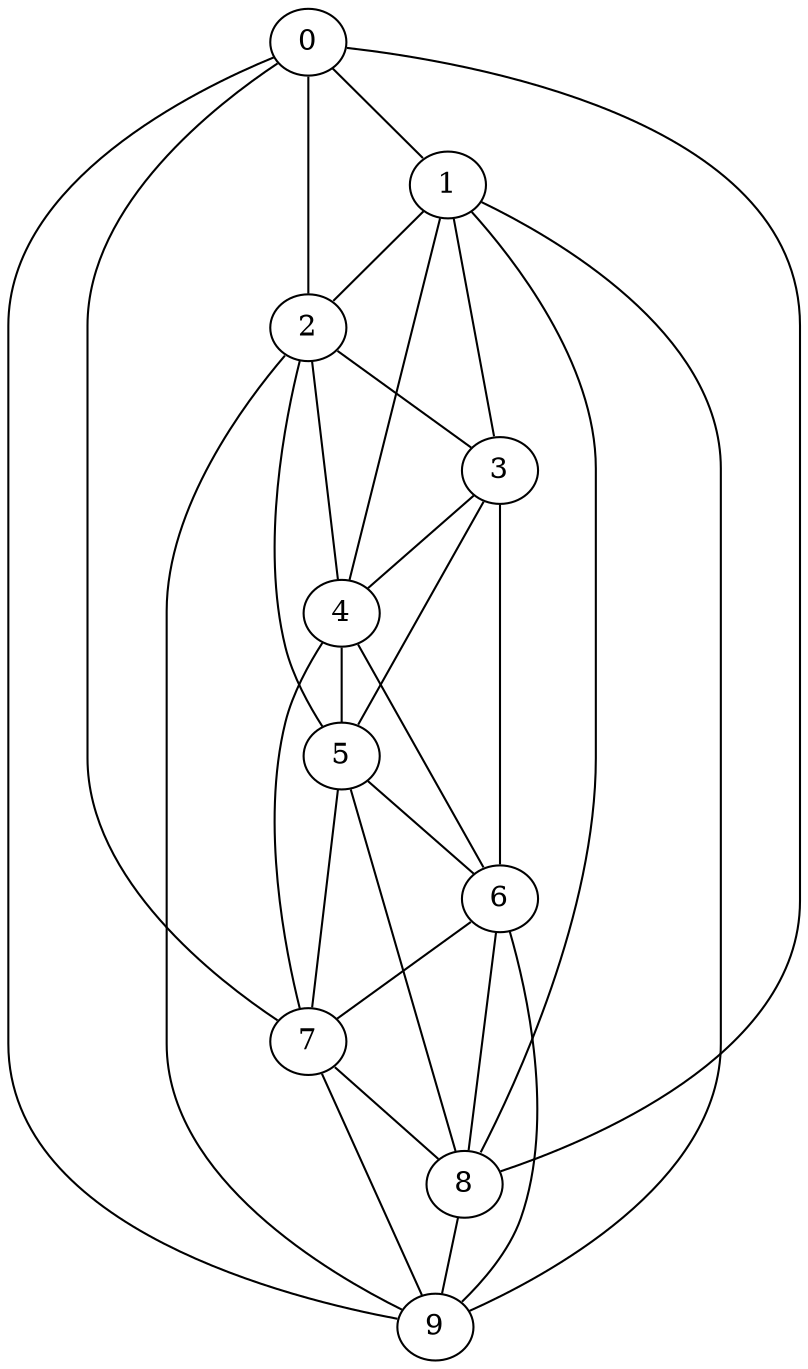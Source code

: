 graph G {
  graph [splines=true overlap=false]
  node  [shape=ellipse, width=0.3, height=0.3]
  0 [label="0"];
  1 [label="1"];
  2 [label="2"];
  3 [label="3"];
  4 [label="4"];
  5 [label="5"];
  6 [label="6"];
  7 [label="7"];
  8 [label="8"];
  9 [label="9"];
  0 -- 1;
  0 -- 2;
  0 -- 7;
  0 -- 8;
  0 -- 9;
  1 -- 2;
  1 -- 3;
  1 -- 4;
  1 -- 8;
  1 -- 9;
  2 -- 3;
  2 -- 4;
  2 -- 5;
  2 -- 9;
  3 -- 4;
  3 -- 5;
  3 -- 6;
  4 -- 5;
  4 -- 6;
  4 -- 7;
  5 -- 6;
  5 -- 7;
  5 -- 8;
  6 -- 7;
  6 -- 8;
  6 -- 9;
  7 -- 8;
  7 -- 9;
  8 -- 9;
}

